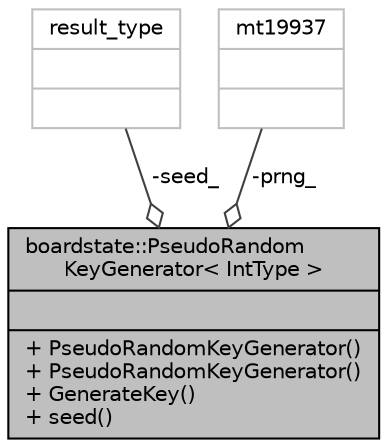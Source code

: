 digraph "boardstate::PseudoRandomKeyGenerator&lt; IntType &gt;"
{
 // LATEX_PDF_SIZE
  edge [fontname="Helvetica",fontsize="10",labelfontname="Helvetica",labelfontsize="10"];
  node [fontname="Helvetica",fontsize="10",shape=record];
  Node1 [label="{boardstate::PseudoRandom\lKeyGenerator\< IntType \>\n||+ PseudoRandomKeyGenerator()\l+ PseudoRandomKeyGenerator()\l+ GenerateKey()\l+ seed()\l}",height=0.2,width=0.4,color="black", fillcolor="grey75", style="filled", fontcolor="black",tooltip=" "];
  Node2 -> Node1 [color="grey25",fontsize="10",style="solid",label=" -seed_" ,arrowhead="odiamond",fontname="Helvetica"];
  Node2 [label="{result_type\n||}",height=0.2,width=0.4,color="grey75", fillcolor="white", style="filled",tooltip=" "];
  Node3 -> Node1 [color="grey25",fontsize="10",style="solid",label=" -prng_" ,arrowhead="odiamond",fontname="Helvetica"];
  Node3 [label="{mt19937\n||}",height=0.2,width=0.4,color="grey75", fillcolor="white", style="filled",tooltip=" "];
}
